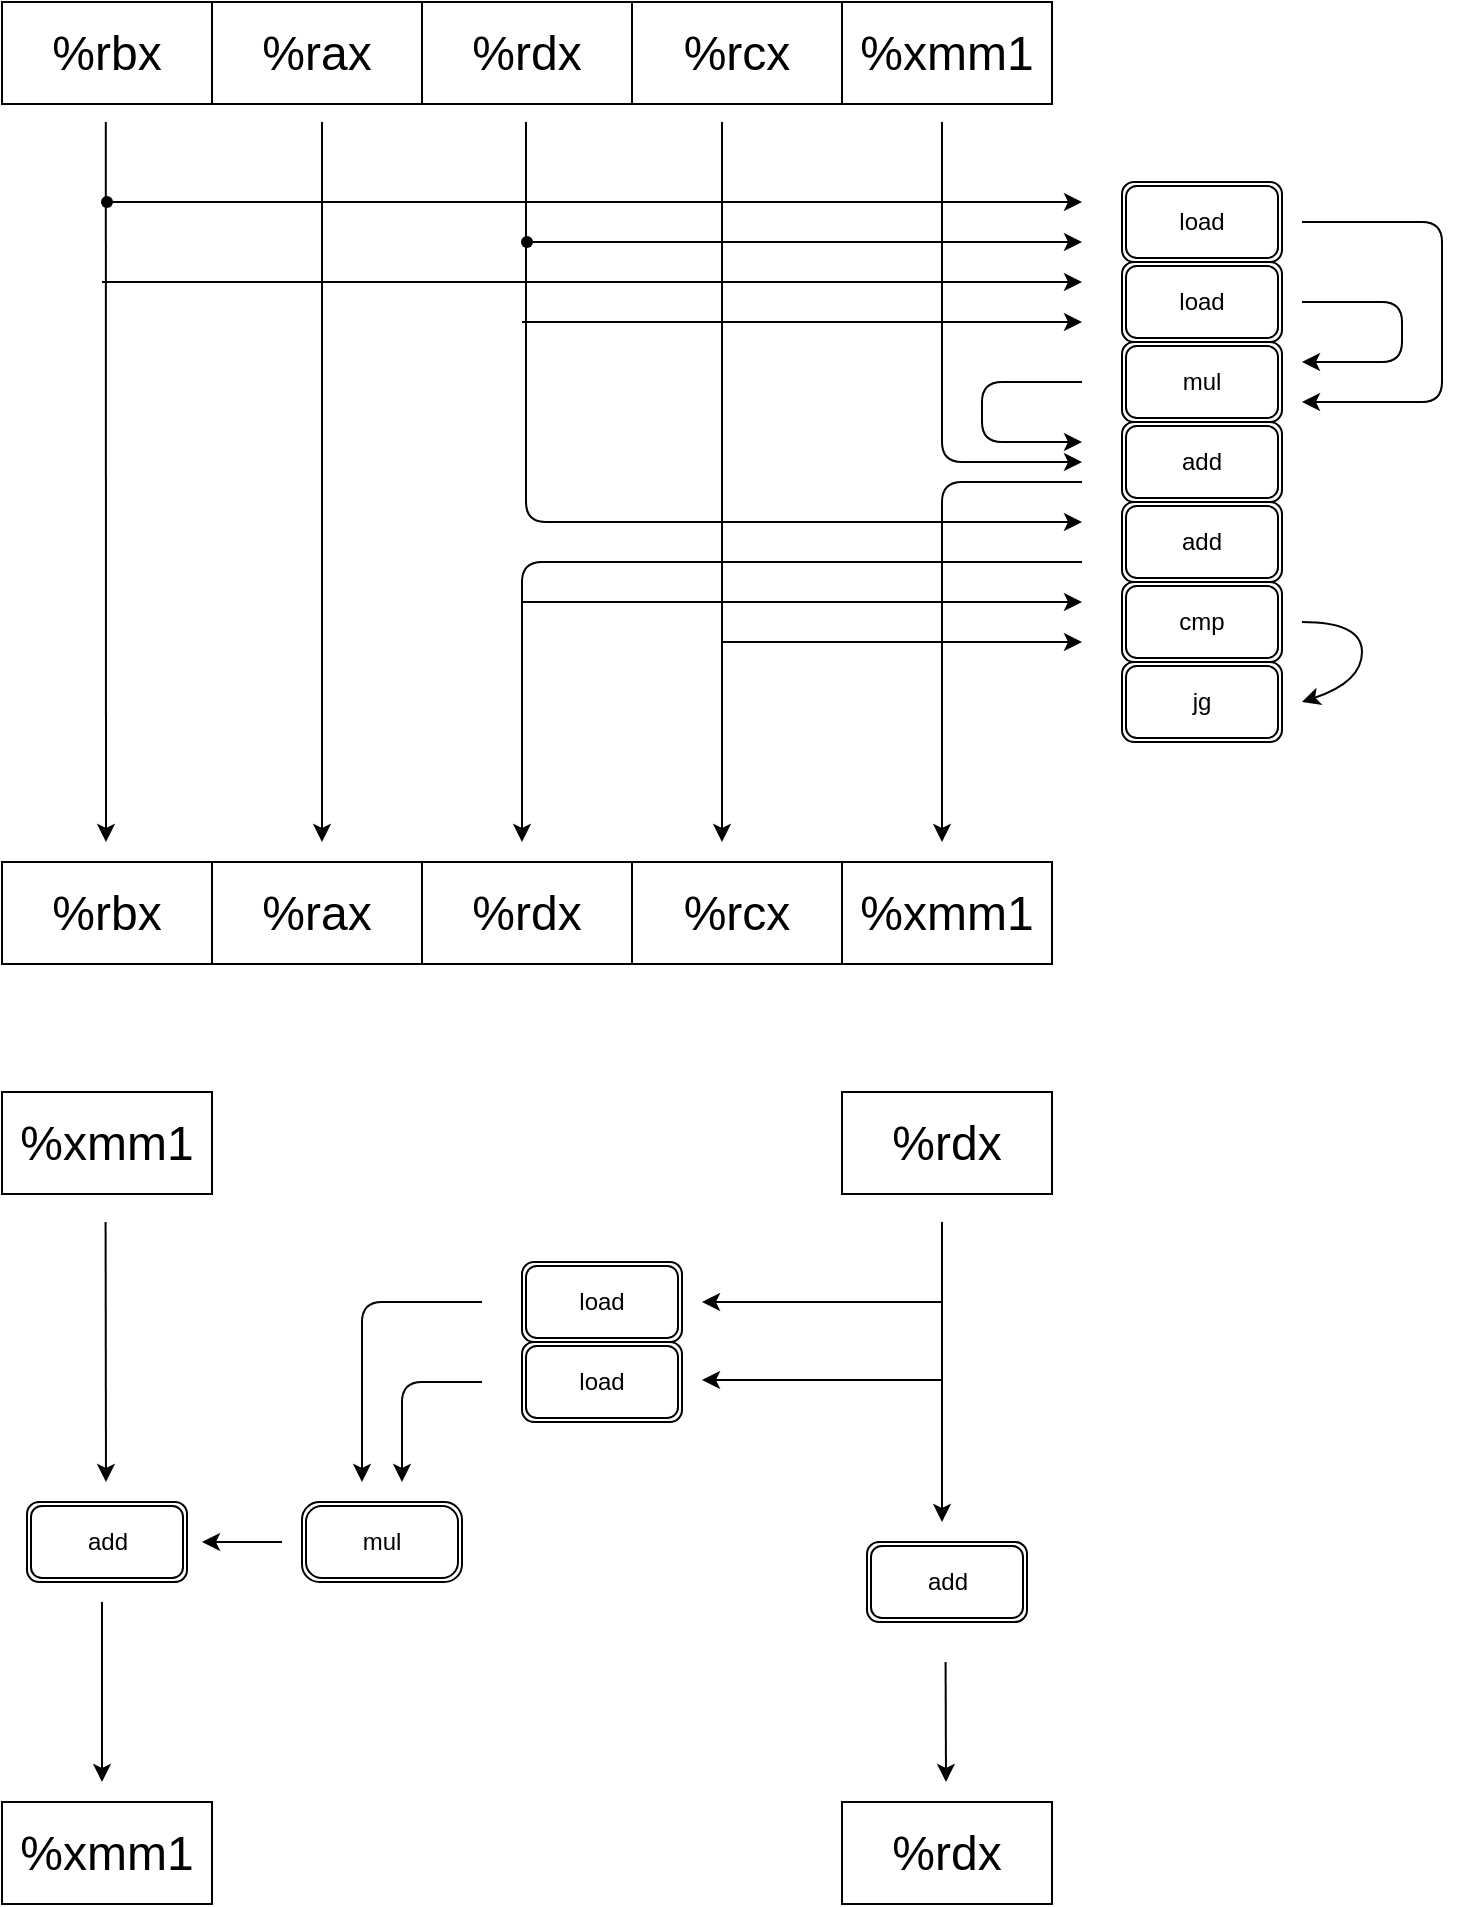 <mxfile version="14.7.3" type="github">
  <diagram id="KCBTRoaTTA7cvP2xxp_u" name="Page-1">
    <mxGraphModel dx="1073" dy="601" grid="1" gridSize="10" guides="1" tooltips="1" connect="1" arrows="1" fold="1" page="1" pageScale="1" pageWidth="827" pageHeight="1169" math="0" shadow="0">
      <root>
        <mxCell id="0" />
        <mxCell id="1" parent="0" />
        <mxCell id="2uwaL5iHGOq5MJVvKIWi-41" value="&lt;font style=&quot;font-size: 24px&quot;&gt;%rax&lt;/font&gt;" style="rounded=0;whiteSpace=wrap;html=1;startSize=0;" parent="1" vertex="1">
          <mxGeometry x="145" y="40" width="105" height="51" as="geometry" />
        </mxCell>
        <mxCell id="2uwaL5iHGOq5MJVvKIWi-42" value="&lt;font style=&quot;font-size: 24px&quot;&gt;%rbx&lt;/font&gt;" style="rounded=0;whiteSpace=wrap;html=1;startSize=0;" parent="1" vertex="1">
          <mxGeometry x="40" y="40" width="105" height="51" as="geometry" />
        </mxCell>
        <mxCell id="2uwaL5iHGOq5MJVvKIWi-43" value="&lt;font style=&quot;font-size: 24px&quot;&gt;%rdx&lt;/font&gt;" style="rounded=0;whiteSpace=wrap;html=1;startSize=0;" parent="1" vertex="1">
          <mxGeometry x="250" y="40" width="105" height="51" as="geometry" />
        </mxCell>
        <mxCell id="2uwaL5iHGOq5MJVvKIWi-44" value="&lt;font style=&quot;font-size: 24px&quot;&gt;%rcx&lt;/font&gt;" style="rounded=0;whiteSpace=wrap;html=1;startSize=0;" parent="1" vertex="1">
          <mxGeometry x="355" y="40" width="105" height="51" as="geometry" />
        </mxCell>
        <mxCell id="2uwaL5iHGOq5MJVvKIWi-45" value="&lt;font style=&quot;font-size: 24px&quot;&gt;%xmm1&lt;/font&gt;" style="rounded=0;whiteSpace=wrap;html=1;startSize=0;" parent="1" vertex="1">
          <mxGeometry x="460" y="40" width="105" height="51" as="geometry" />
        </mxCell>
        <mxCell id="2uwaL5iHGOq5MJVvKIWi-47" value="&lt;font style=&quot;font-size: 24px&quot;&gt;%rax&lt;/font&gt;" style="rounded=0;whiteSpace=wrap;html=1;startSize=0;" parent="1" vertex="1">
          <mxGeometry x="145" y="470" width="105" height="51" as="geometry" />
        </mxCell>
        <mxCell id="2uwaL5iHGOq5MJVvKIWi-48" value="&lt;font style=&quot;font-size: 24px&quot;&gt;%rbx&lt;/font&gt;" style="rounded=0;whiteSpace=wrap;html=1;startSize=0;" parent="1" vertex="1">
          <mxGeometry x="40" y="470" width="105" height="51" as="geometry" />
        </mxCell>
        <mxCell id="2uwaL5iHGOq5MJVvKIWi-49" value="&lt;font style=&quot;font-size: 24px&quot;&gt;%rdx&lt;/font&gt;" style="rounded=0;whiteSpace=wrap;html=1;startSize=0;" parent="1" vertex="1">
          <mxGeometry x="250" y="470" width="105" height="51" as="geometry" />
        </mxCell>
        <mxCell id="2uwaL5iHGOq5MJVvKIWi-50" value="&lt;font style=&quot;font-size: 24px&quot;&gt;%rcx&lt;/font&gt;" style="rounded=0;whiteSpace=wrap;html=1;startSize=0;" parent="1" vertex="1">
          <mxGeometry x="355" y="470" width="105" height="51" as="geometry" />
        </mxCell>
        <mxCell id="2uwaL5iHGOq5MJVvKIWi-51" value="&lt;font style=&quot;font-size: 24px&quot;&gt;%xmm1&lt;/font&gt;" style="rounded=0;whiteSpace=wrap;html=1;startSize=0;" parent="1" vertex="1">
          <mxGeometry x="460" y="470" width="105" height="51" as="geometry" />
        </mxCell>
        <mxCell id="2uwaL5iHGOq5MJVvKIWi-53" value="" style="endArrow=classic;html=1;startSize=0;" parent="1" edge="1">
          <mxGeometry width="50" height="50" relative="1" as="geometry">
            <mxPoint x="91.91" y="100" as="sourcePoint" />
            <mxPoint x="92" y="460" as="targetPoint" />
          </mxGeometry>
        </mxCell>
        <mxCell id="2uwaL5iHGOq5MJVvKIWi-54" value="" style="endArrow=classic;html=1;startSize=0;" parent="1" edge="1">
          <mxGeometry width="50" height="50" relative="1" as="geometry">
            <mxPoint x="200" y="100" as="sourcePoint" />
            <mxPoint x="200" y="460" as="targetPoint" />
          </mxGeometry>
        </mxCell>
        <mxCell id="2uwaL5iHGOq5MJVvKIWi-55" value="" style="endArrow=classic;html=1;startSize=0;exitX=0.382;exitY=0.502;exitDx=0;exitDy=0;exitPerimeter=0;" parent="1" source="2uwaL5iHGOq5MJVvKIWi-56" edge="1">
          <mxGeometry width="50" height="50" relative="1" as="geometry">
            <mxPoint x="530" y="140" as="sourcePoint" />
            <mxPoint x="580" y="140" as="targetPoint" />
            <Array as="points" />
          </mxGeometry>
        </mxCell>
        <mxCell id="2uwaL5iHGOq5MJVvKIWi-56" value="" style="shape=waypoint;sketch=0;size=6;pointerEvents=1;points=[];fillColor=none;resizable=0;rotatable=0;perimeter=centerPerimeter;snapToPoint=1;startSize=0;html=1;" parent="1" vertex="1">
          <mxGeometry x="72.5" y="120" width="40" height="40" as="geometry" />
        </mxCell>
        <mxCell id="2uwaL5iHGOq5MJVvKIWi-57" value="load" style="shape=ext;double=1;rounded=1;whiteSpace=wrap;html=1;startSize=0;" parent="1" vertex="1">
          <mxGeometry x="600" y="130" width="80" height="40" as="geometry" />
        </mxCell>
        <mxCell id="2uwaL5iHGOq5MJVvKIWi-58" value="load" style="shape=ext;double=1;rounded=1;whiteSpace=wrap;html=1;startSize=0;" parent="1" vertex="1">
          <mxGeometry x="600" y="170" width="80" height="40" as="geometry" />
        </mxCell>
        <mxCell id="2uwaL5iHGOq5MJVvKIWi-59" value="" style="endArrow=classic;html=1;startSize=0;" parent="1" edge="1">
          <mxGeometry width="50" height="50" relative="1" as="geometry">
            <mxPoint x="302" y="100" as="sourcePoint" />
            <mxPoint x="580" y="300" as="targetPoint" />
            <Array as="points">
              <mxPoint x="302" y="300" />
            </Array>
          </mxGeometry>
        </mxCell>
        <mxCell id="2uwaL5iHGOq5MJVvKIWi-60" value="" style="endArrow=classic;html=1;startSize=0;startArrow=none;" parent="1" source="2uwaL5iHGOq5MJVvKIWi-61" edge="1">
          <mxGeometry width="50" height="50" relative="1" as="geometry">
            <mxPoint x="300" y="160" as="sourcePoint" />
            <mxPoint x="580" y="160" as="targetPoint" />
          </mxGeometry>
        </mxCell>
        <mxCell id="2uwaL5iHGOq5MJVvKIWi-61" value="" style="shape=waypoint;sketch=0;size=6;pointerEvents=1;points=[];fillColor=none;resizable=0;rotatable=0;perimeter=centerPerimeter;snapToPoint=1;startSize=0;html=1;" parent="1" vertex="1">
          <mxGeometry x="282.5" y="140" width="40" height="40" as="geometry" />
        </mxCell>
        <mxCell id="2uwaL5iHGOq5MJVvKIWi-62" value="" style="endArrow=none;html=1;startSize=0;exitX=0.367;exitY=0.468;exitDx=0;exitDy=0;exitPerimeter=0;" parent="1" source="2uwaL5iHGOq5MJVvKIWi-61" target="2uwaL5iHGOq5MJVvKIWi-61" edge="1">
          <mxGeometry width="50" height="50" relative="1" as="geometry">
            <mxPoint x="300" y="160" as="sourcePoint" />
            <mxPoint x="580.0" y="160" as="targetPoint" />
          </mxGeometry>
        </mxCell>
        <mxCell id="2uwaL5iHGOq5MJVvKIWi-64" value="mul" style="shape=ext;double=1;rounded=1;whiteSpace=wrap;html=1;startSize=0;" parent="1" vertex="1">
          <mxGeometry x="600" y="210" width="80" height="40" as="geometry" />
        </mxCell>
        <mxCell id="2uwaL5iHGOq5MJVvKIWi-65" value="add" style="shape=ext;double=1;rounded=1;whiteSpace=wrap;html=1;startSize=0;" parent="1" vertex="1">
          <mxGeometry x="472.5" y="810" width="80" height="40" as="geometry" />
        </mxCell>
        <mxCell id="2uwaL5iHGOq5MJVvKIWi-68" value="" style="endArrow=classic;html=1;startSize=0;" parent="1" edge="1">
          <mxGeometry width="50" height="50" relative="1" as="geometry">
            <mxPoint x="90" y="180" as="sourcePoint" />
            <mxPoint x="580" y="180" as="targetPoint" />
          </mxGeometry>
        </mxCell>
        <mxCell id="2uwaL5iHGOq5MJVvKIWi-69" value="" style="endArrow=classic;html=1;startSize=0;" parent="1" edge="1">
          <mxGeometry width="50" height="50" relative="1" as="geometry">
            <mxPoint x="300" y="200" as="sourcePoint" />
            <mxPoint x="580" y="200" as="targetPoint" />
          </mxGeometry>
        </mxCell>
        <mxCell id="2uwaL5iHGOq5MJVvKIWi-71" value="" style="edgeStyle=elbowEdgeStyle;elbow=vertical;endArrow=classic;html=1;startSize=0;" parent="1" edge="1">
          <mxGeometry width="50" height="50" relative="1" as="geometry">
            <mxPoint x="510" y="100" as="sourcePoint" />
            <mxPoint x="580" y="270" as="targetPoint" />
            <Array as="points">
              <mxPoint x="510" y="270" />
            </Array>
          </mxGeometry>
        </mxCell>
        <mxCell id="2uwaL5iHGOq5MJVvKIWi-72" value="" style="edgeStyle=elbowEdgeStyle;elbow=vertical;endArrow=classic;html=1;startSize=0;" parent="1" edge="1">
          <mxGeometry width="50" height="50" relative="1" as="geometry">
            <mxPoint x="580" y="280" as="sourcePoint" />
            <mxPoint x="510" y="460" as="targetPoint" />
            <Array as="points">
              <mxPoint x="510" y="280" />
            </Array>
          </mxGeometry>
        </mxCell>
        <mxCell id="2uwaL5iHGOq5MJVvKIWi-73" value="add" style="shape=ext;double=1;rounded=1;whiteSpace=wrap;html=1;startSize=0;" parent="1" vertex="1">
          <mxGeometry x="600" y="290" width="80" height="40" as="geometry" />
        </mxCell>
        <mxCell id="2uwaL5iHGOq5MJVvKIWi-74" value="" style="endArrow=classic;html=1;startSize=0;" parent="1" edge="1">
          <mxGeometry width="50" height="50" relative="1" as="geometry">
            <mxPoint x="580" y="230" as="sourcePoint" />
            <mxPoint x="580" y="260" as="targetPoint" />
            <Array as="points">
              <mxPoint x="530" y="230" />
              <mxPoint x="530" y="260" />
            </Array>
          </mxGeometry>
        </mxCell>
        <mxCell id="2uwaL5iHGOq5MJVvKIWi-75" value="" style="edgeStyle=segmentEdgeStyle;endArrow=classic;html=1;startSize=0;" parent="1" edge="1">
          <mxGeometry width="50" height="50" relative="1" as="geometry">
            <mxPoint x="690" y="150" as="sourcePoint" />
            <mxPoint x="690" y="240" as="targetPoint" />
            <Array as="points">
              <mxPoint x="760" y="150" />
              <mxPoint x="760" y="240" />
              <mxPoint x="690" y="240" />
            </Array>
          </mxGeometry>
        </mxCell>
        <mxCell id="2uwaL5iHGOq5MJVvKIWi-79" value="" style="endArrow=classic;html=1;startSize=0;" parent="1" edge="1">
          <mxGeometry width="50" height="50" relative="1" as="geometry">
            <mxPoint x="690" y="190" as="sourcePoint" />
            <mxPoint x="690" y="220" as="targetPoint" />
            <Array as="points">
              <mxPoint x="740" y="190" />
              <mxPoint x="740" y="220" />
            </Array>
          </mxGeometry>
        </mxCell>
        <mxCell id="2uwaL5iHGOq5MJVvKIWi-80" value="cmp" style="shape=ext;double=1;rounded=1;whiteSpace=wrap;html=1;startSize=0;" parent="1" vertex="1">
          <mxGeometry x="600" y="330" width="80" height="40" as="geometry" />
        </mxCell>
        <mxCell id="2uwaL5iHGOq5MJVvKIWi-81" value="" style="endArrow=classic;html=1;startSize=0;" parent="1" edge="1">
          <mxGeometry width="50" height="50" relative="1" as="geometry">
            <mxPoint x="580" y="320" as="sourcePoint" />
            <mxPoint x="300" y="460" as="targetPoint" />
            <Array as="points">
              <mxPoint x="300" y="320" />
            </Array>
          </mxGeometry>
        </mxCell>
        <mxCell id="2uwaL5iHGOq5MJVvKIWi-82" value="jg" style="shape=ext;double=1;rounded=1;whiteSpace=wrap;html=1;startSize=0;" parent="1" vertex="1">
          <mxGeometry x="600" y="370" width="80" height="40" as="geometry" />
        </mxCell>
        <mxCell id="2uwaL5iHGOq5MJVvKIWi-83" value="" style="endArrow=classic;html=1;startSize=0;" parent="1" edge="1">
          <mxGeometry width="50" height="50" relative="1" as="geometry">
            <mxPoint x="300" y="340" as="sourcePoint" />
            <mxPoint x="580" y="340" as="targetPoint" />
          </mxGeometry>
        </mxCell>
        <mxCell id="2uwaL5iHGOq5MJVvKIWi-84" value="" style="endArrow=classic;html=1;startSize=0;" parent="1" edge="1">
          <mxGeometry width="50" height="50" relative="1" as="geometry">
            <mxPoint x="400" y="100" as="sourcePoint" />
            <mxPoint x="400" y="460" as="targetPoint" />
          </mxGeometry>
        </mxCell>
        <mxCell id="2uwaL5iHGOq5MJVvKIWi-85" value="" style="endArrow=classic;html=1;startSize=0;" parent="1" edge="1">
          <mxGeometry width="50" height="50" relative="1" as="geometry">
            <mxPoint x="400" y="360" as="sourcePoint" />
            <mxPoint x="580" y="360" as="targetPoint" />
          </mxGeometry>
        </mxCell>
        <mxCell id="2uwaL5iHGOq5MJVvKIWi-86" value="" style="curved=1;endArrow=classic;html=1;startSize=0;" parent="1" edge="1">
          <mxGeometry width="50" height="50" relative="1" as="geometry">
            <mxPoint x="690" y="350" as="sourcePoint" />
            <mxPoint x="690" y="390" as="targetPoint" />
            <Array as="points">
              <mxPoint x="720" y="350" />
              <mxPoint x="720" y="380" />
            </Array>
          </mxGeometry>
        </mxCell>
        <mxCell id="cS52obOLXvUobMIQ5ZyY-1" value="&lt;font style=&quot;font-size: 24px&quot;&gt;%xmm1&lt;/font&gt;" style="rounded=0;whiteSpace=wrap;html=1;startSize=0;" vertex="1" parent="1">
          <mxGeometry x="40" y="585" width="105" height="51" as="geometry" />
        </mxCell>
        <mxCell id="cS52obOLXvUobMIQ5ZyY-2" value="&lt;font style=&quot;font-size: 24px&quot;&gt;%rdx&lt;/font&gt;" style="rounded=0;whiteSpace=wrap;html=1;startSize=0;" vertex="1" parent="1">
          <mxGeometry x="460" y="585" width="105" height="51" as="geometry" />
        </mxCell>
        <mxCell id="cS52obOLXvUobMIQ5ZyY-3" value="" style="endArrow=classic;html=1;startSize=0;" edge="1" parent="1">
          <mxGeometry width="50" height="50" relative="1" as="geometry">
            <mxPoint x="510" y="650" as="sourcePoint" />
            <mxPoint x="510" y="800" as="targetPoint" />
          </mxGeometry>
        </mxCell>
        <mxCell id="cS52obOLXvUobMIQ5ZyY-4" value="" style="endArrow=classic;html=1;startSize=0;" edge="1" parent="1">
          <mxGeometry width="50" height="50" relative="1" as="geometry">
            <mxPoint x="511.79" y="870" as="sourcePoint" />
            <mxPoint x="512" y="930" as="targetPoint" />
          </mxGeometry>
        </mxCell>
        <mxCell id="cS52obOLXvUobMIQ5ZyY-5" value="load" style="shape=ext;double=1;rounded=1;whiteSpace=wrap;html=1;startSize=0;" vertex="1" parent="1">
          <mxGeometry x="300" y="670" width="80" height="40" as="geometry" />
        </mxCell>
        <mxCell id="cS52obOLXvUobMIQ5ZyY-6" value="load" style="shape=ext;double=1;rounded=1;whiteSpace=wrap;html=1;startSize=0;" vertex="1" parent="1">
          <mxGeometry x="300" y="710" width="80" height="40" as="geometry" />
        </mxCell>
        <mxCell id="cS52obOLXvUobMIQ5ZyY-7" value="" style="endArrow=classic;html=1;startSize=0;" edge="1" parent="1">
          <mxGeometry width="50" height="50" relative="1" as="geometry">
            <mxPoint x="510" y="690" as="sourcePoint" />
            <mxPoint x="390" y="690" as="targetPoint" />
          </mxGeometry>
        </mxCell>
        <mxCell id="cS52obOLXvUobMIQ5ZyY-8" value="" style="endArrow=classic;html=1;startSize=0;" edge="1" parent="1">
          <mxGeometry width="50" height="50" relative="1" as="geometry">
            <mxPoint x="510" y="729" as="sourcePoint" />
            <mxPoint x="390" y="729" as="targetPoint" />
          </mxGeometry>
        </mxCell>
        <mxCell id="cS52obOLXvUobMIQ5ZyY-9" value="add" style="shape=ext;double=1;rounded=1;whiteSpace=wrap;html=1;startSize=0;" vertex="1" parent="1">
          <mxGeometry x="52.5" y="790" width="80" height="40" as="geometry" />
        </mxCell>
        <mxCell id="cS52obOLXvUobMIQ5ZyY-10" value="" style="endArrow=classic;html=1;startSize=0;" edge="1" parent="1">
          <mxGeometry width="50" height="50" relative="1" as="geometry">
            <mxPoint x="91.79" y="650" as="sourcePoint" />
            <mxPoint x="92" y="780" as="targetPoint" />
          </mxGeometry>
        </mxCell>
        <mxCell id="cS52obOLXvUobMIQ5ZyY-12" value="" style="edgeStyle=elbowEdgeStyle;elbow=horizontal;endArrow=classic;html=1;startSize=0;" edge="1" parent="1">
          <mxGeometry width="50" height="50" relative="1" as="geometry">
            <mxPoint x="280" y="690" as="sourcePoint" />
            <mxPoint x="220" y="780" as="targetPoint" />
            <Array as="points">
              <mxPoint x="220" y="740" />
            </Array>
          </mxGeometry>
        </mxCell>
        <mxCell id="cS52obOLXvUobMIQ5ZyY-13" value="" style="edgeStyle=elbowEdgeStyle;elbow=horizontal;endArrow=classic;html=1;startSize=0;" edge="1" parent="1">
          <mxGeometry width="50" height="50" relative="1" as="geometry">
            <mxPoint x="280" y="730" as="sourcePoint" />
            <mxPoint x="240" y="780" as="targetPoint" />
            <Array as="points">
              <mxPoint x="240" y="730" />
            </Array>
          </mxGeometry>
        </mxCell>
        <mxCell id="cS52obOLXvUobMIQ5ZyY-15" value="add" style="shape=ext;double=1;rounded=1;whiteSpace=wrap;html=1;startSize=0;" vertex="1" parent="1">
          <mxGeometry x="600" y="250" width="80" height="40" as="geometry" />
        </mxCell>
        <mxCell id="cS52obOLXvUobMIQ5ZyY-16" value="&lt;font style=&quot;font-size: 24px&quot;&gt;%rdx&lt;/font&gt;" style="rounded=0;whiteSpace=wrap;html=1;startSize=0;" vertex="1" parent="1">
          <mxGeometry x="460" y="940" width="105" height="51" as="geometry" />
        </mxCell>
        <mxCell id="cS52obOLXvUobMIQ5ZyY-17" value="&lt;font style=&quot;font-size: 24px&quot;&gt;%xmm1&lt;/font&gt;" style="rounded=0;whiteSpace=wrap;html=1;startSize=0;" vertex="1" parent="1">
          <mxGeometry x="40" y="940" width="105" height="51" as="geometry" />
        </mxCell>
        <mxCell id="cS52obOLXvUobMIQ5ZyY-18" value="" style="endArrow=classic;html=1;startSize=0;" edge="1" parent="1">
          <mxGeometry width="50" height="50" relative="1" as="geometry">
            <mxPoint x="90" y="840" as="sourcePoint" />
            <mxPoint x="90" y="930" as="targetPoint" />
          </mxGeometry>
        </mxCell>
        <mxCell id="cS52obOLXvUobMIQ5ZyY-19" value="mul" style="shape=ext;double=1;rounded=1;whiteSpace=wrap;html=1;startSize=0;arcSize=22;" vertex="1" parent="1">
          <mxGeometry x="190" y="790" width="80" height="40" as="geometry" />
        </mxCell>
        <mxCell id="cS52obOLXvUobMIQ5ZyY-20" value="" style="endArrow=classic;html=1;startSize=0;" edge="1" parent="1">
          <mxGeometry width="50" height="50" relative="1" as="geometry">
            <mxPoint x="180" y="810" as="sourcePoint" />
            <mxPoint x="140" y="810" as="targetPoint" />
          </mxGeometry>
        </mxCell>
      </root>
    </mxGraphModel>
  </diagram>
</mxfile>
